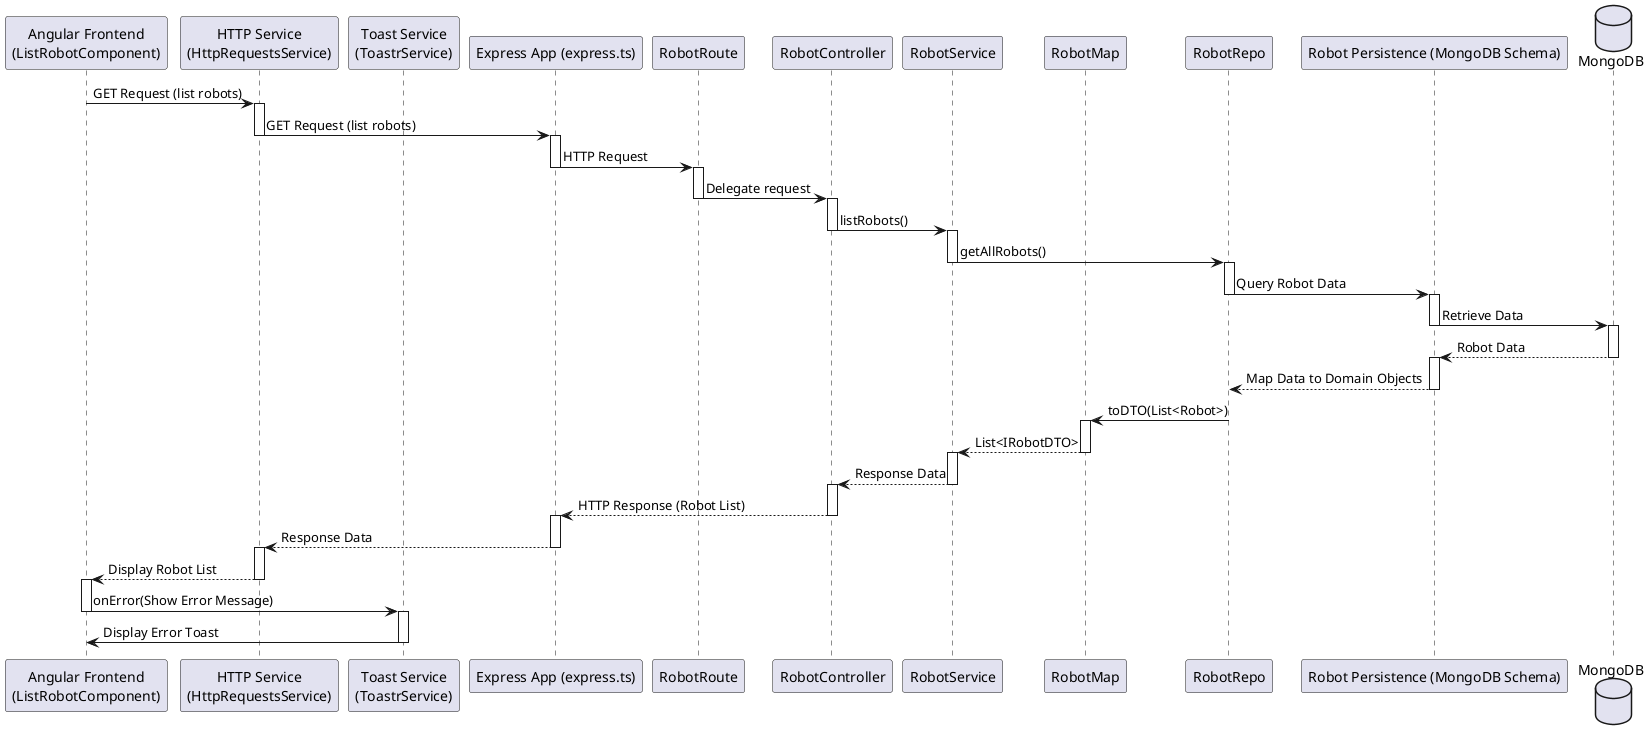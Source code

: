 @startuml

participant "Angular Frontend\n(ListRobotComponent)" as frontend
participant "HTTP Service\n(HttpRequestsService)" as httpService
participant "Toast Service\n(ToastrService)" as toastService
participant "Express App (express.ts)" as expressApp
participant "RobotRoute" as route
participant "RobotController" as controller
participant "RobotService" as service
participant "RobotMap" as mapper
participant "RobotRepo" as repo
participant "Robot Persistence (MongoDB Schema)" as persistence
database "MongoDB" as db

frontend -> httpService : GET Request (list robots)
activate httpService

httpService -> expressApp : GET Request (list robots)
deactivate httpService
activate expressApp

expressApp -> route : HTTP Request
deactivate expressApp
activate route

route -> controller : Delegate request
deactivate route
activate controller

controller -> service : listRobots()
deactivate controller
activate service

service -> repo : getAllRobots()
deactivate service
activate repo

repo -> persistence : Query Robot Data
deactivate repo
activate persistence

persistence -> db : Retrieve Data
deactivate persistence
activate db
db --> persistence : Robot Data
deactivate db
activate persistence

persistence --> repo : Map Data to Domain Objects
deactivate persistence

repo -> mapper : toDTO(List<Robot>)
deactivate repo
activate mapper

mapper --> service : List<IRobotDTO>
deactivate mapper
activate service
service --> controller : Response Data
deactivate service
activate controller
controller --> expressApp : HTTP Response (Robot List)
deactivate controller
activate expressApp
expressApp --> httpService : Response Data
deactivate expressApp
activate httpService
httpService --> frontend : Display Robot List
deactivate httpService
activate frontend
frontend -> toastService : onError(Show Error Message)
deactivate frontend
activate toastService
toastService -> frontend : Display Error Toast
deactivate toastService

@enduml
